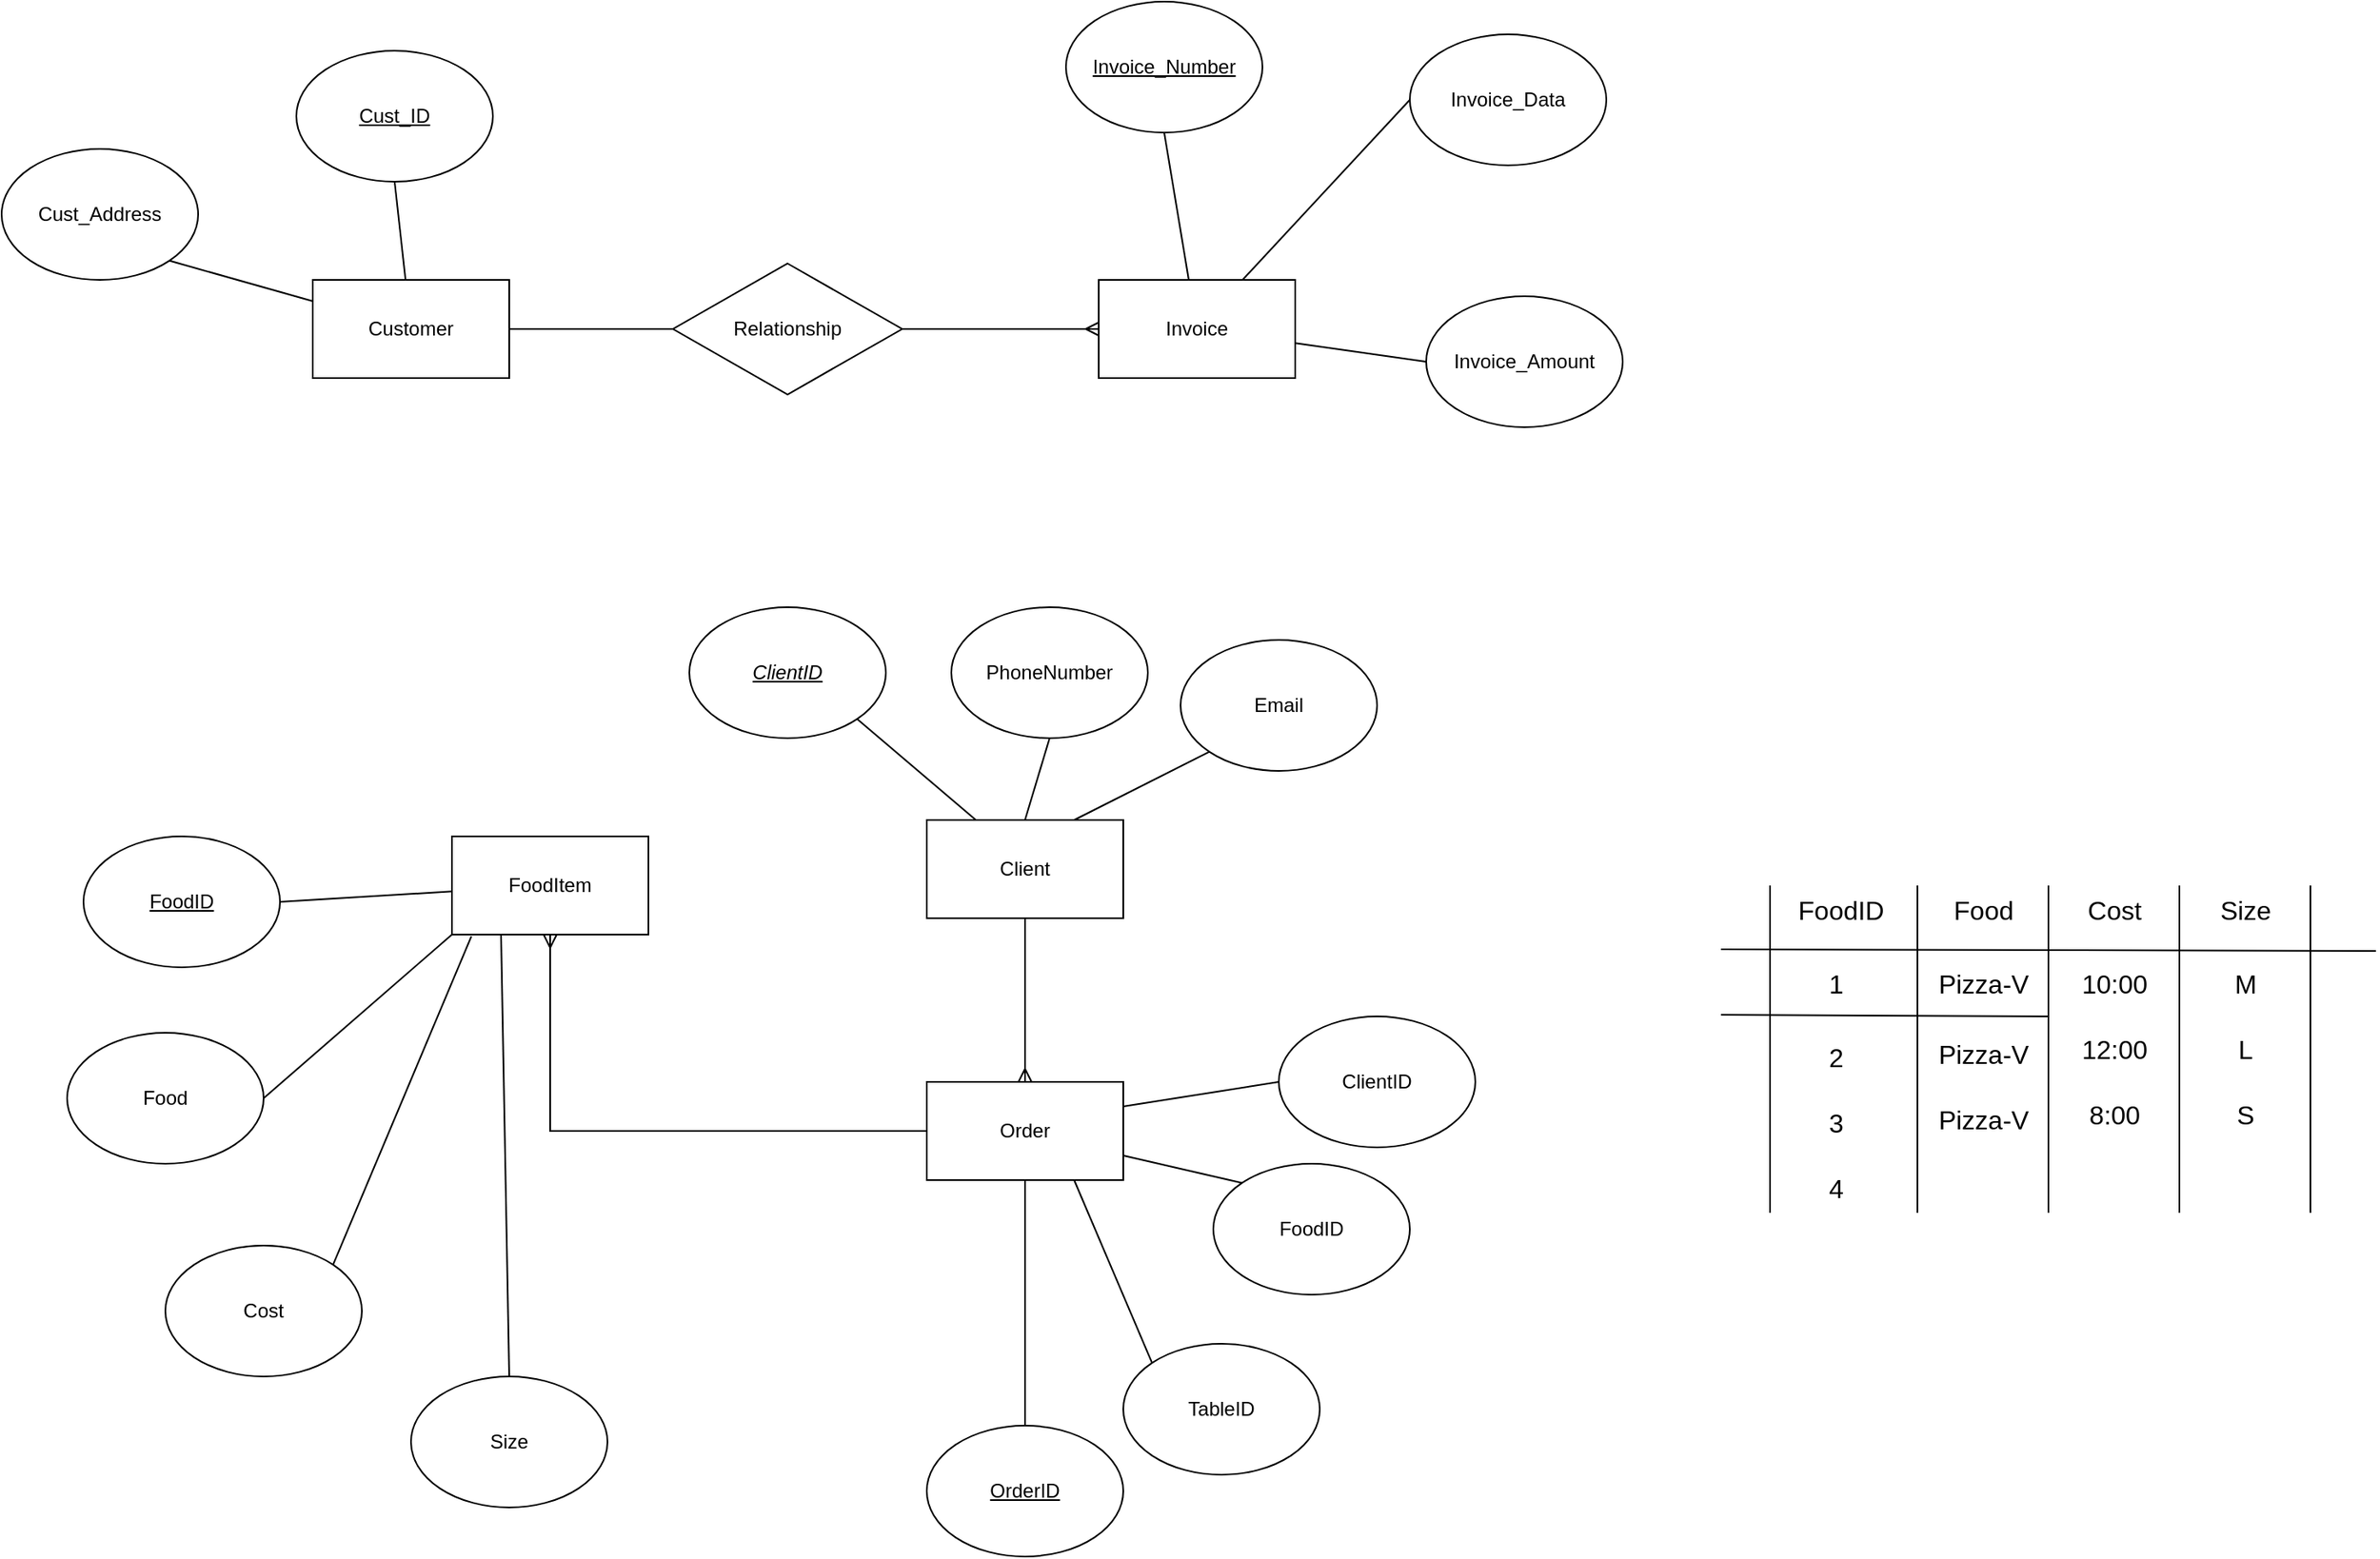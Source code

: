 <mxfile version="20.3.0" type="device"><diagram id="gURWolKl5DLN6t2DU7p8" name="Page-1"><mxGraphModel dx="1612" dy="1125" grid="1" gridSize="10" guides="1" tooltips="1" connect="1" arrows="1" fold="1" page="1" pageScale="1" pageWidth="850" pageHeight="1100" math="0" shadow="0"><root><mxCell id="0"/><mxCell id="1" parent="0"/><mxCell id="dkbzzmAqhhmfTDG9BlZr-8" style="edgeStyle=none;rounded=0;orthogonalLoop=1;jettySize=auto;html=1;exitX=1;exitY=0.5;exitDx=0;exitDy=0;entryX=0;entryY=0.5;entryDx=0;entryDy=0;endArrow=none;endFill=0;" edge="1" parent="1" source="dkbzzmAqhhmfTDG9BlZr-1" target="dkbzzmAqhhmfTDG9BlZr-7"><mxGeometry relative="1" as="geometry"/></mxCell><mxCell id="dkbzzmAqhhmfTDG9BlZr-1" value="Customer" style="rounded=0;whiteSpace=wrap;html=1;" vertex="1" parent="1"><mxGeometry x="220" y="230" width="120" height="60" as="geometry"/></mxCell><mxCell id="dkbzzmAqhhmfTDG9BlZr-6" style="rounded=0;orthogonalLoop=1;jettySize=auto;html=1;exitX=0.5;exitY=1;exitDx=0;exitDy=0;endArrow=none;endFill=0;" edge="1" parent="1" source="dkbzzmAqhhmfTDG9BlZr-2" target="dkbzzmAqhhmfTDG9BlZr-1"><mxGeometry relative="1" as="geometry"/></mxCell><mxCell id="dkbzzmAqhhmfTDG9BlZr-2" value="Cust_ID" style="ellipse;whiteSpace=wrap;html=1;fontStyle=4" vertex="1" parent="1"><mxGeometry x="210" y="90" width="120" height="80" as="geometry"/></mxCell><mxCell id="dkbzzmAqhhmfTDG9BlZr-5" style="rounded=0;orthogonalLoop=1;jettySize=auto;html=1;exitX=1;exitY=1;exitDx=0;exitDy=0;endArrow=none;endFill=0;" edge="1" parent="1" source="dkbzzmAqhhmfTDG9BlZr-3" target="dkbzzmAqhhmfTDG9BlZr-1"><mxGeometry relative="1" as="geometry"/></mxCell><mxCell id="dkbzzmAqhhmfTDG9BlZr-3" value="Cust_Address" style="ellipse;whiteSpace=wrap;html=1;" vertex="1" parent="1"><mxGeometry x="30" y="150" width="120" height="80" as="geometry"/></mxCell><mxCell id="dkbzzmAqhhmfTDG9BlZr-11" style="edgeStyle=none;rounded=0;orthogonalLoop=1;jettySize=auto;html=1;exitX=1;exitY=0.5;exitDx=0;exitDy=0;entryX=0;entryY=0.5;entryDx=0;entryDy=0;endArrow=ERmany;endFill=0;" edge="1" parent="1" source="dkbzzmAqhhmfTDG9BlZr-7" target="dkbzzmAqhhmfTDG9BlZr-10"><mxGeometry relative="1" as="geometry"/></mxCell><mxCell id="dkbzzmAqhhmfTDG9BlZr-7" value="Relationship" style="rhombus;whiteSpace=wrap;html=1;" vertex="1" parent="1"><mxGeometry x="440" y="220" width="140" height="80" as="geometry"/></mxCell><mxCell id="dkbzzmAqhhmfTDG9BlZr-10" value="Invoice" style="rounded=0;whiteSpace=wrap;html=1;" vertex="1" parent="1"><mxGeometry x="700" y="230" width="120" height="60" as="geometry"/></mxCell><mxCell id="dkbzzmAqhhmfTDG9BlZr-17" style="edgeStyle=none;rounded=0;orthogonalLoop=1;jettySize=auto;html=1;exitX=0.5;exitY=1;exitDx=0;exitDy=0;endArrow=none;endFill=0;" edge="1" parent="1" source="dkbzzmAqhhmfTDG9BlZr-12" target="dkbzzmAqhhmfTDG9BlZr-10"><mxGeometry relative="1" as="geometry"/></mxCell><mxCell id="dkbzzmAqhhmfTDG9BlZr-12" value="Invoice_Number" style="ellipse;whiteSpace=wrap;html=1;fontStyle=4" vertex="1" parent="1"><mxGeometry x="680" y="60" width="120" height="80" as="geometry"/></mxCell><mxCell id="dkbzzmAqhhmfTDG9BlZr-16" style="edgeStyle=none;rounded=0;orthogonalLoop=1;jettySize=auto;html=1;exitX=0;exitY=0.5;exitDx=0;exitDy=0;endArrow=none;endFill=0;" edge="1" parent="1" source="dkbzzmAqhhmfTDG9BlZr-13" target="dkbzzmAqhhmfTDG9BlZr-10"><mxGeometry relative="1" as="geometry"/></mxCell><mxCell id="dkbzzmAqhhmfTDG9BlZr-13" value="Invoice_Data" style="ellipse;whiteSpace=wrap;html=1;fontStyle=0" vertex="1" parent="1"><mxGeometry x="890" y="80" width="120" height="80" as="geometry"/></mxCell><mxCell id="dkbzzmAqhhmfTDG9BlZr-15" style="edgeStyle=none;rounded=0;orthogonalLoop=1;jettySize=auto;html=1;exitX=0;exitY=0.5;exitDx=0;exitDy=0;endArrow=none;endFill=0;" edge="1" parent="1" source="dkbzzmAqhhmfTDG9BlZr-14" target="dkbzzmAqhhmfTDG9BlZr-10"><mxGeometry relative="1" as="geometry"/></mxCell><mxCell id="dkbzzmAqhhmfTDG9BlZr-14" value="Invoice_Amount" style="ellipse;whiteSpace=wrap;html=1;fontStyle=0" vertex="1" parent="1"><mxGeometry x="900" y="240" width="120" height="80" as="geometry"/></mxCell><mxCell id="dkbzzmAqhhmfTDG9BlZr-20" style="edgeStyle=none;rounded=0;orthogonalLoop=1;jettySize=auto;html=1;exitX=0.5;exitY=1;exitDx=0;exitDy=0;entryX=0.5;entryY=0;entryDx=0;entryDy=0;endArrow=ERmany;endFill=0;" edge="1" parent="1" source="dkbzzmAqhhmfTDG9BlZr-18" target="dkbzzmAqhhmfTDG9BlZr-19"><mxGeometry relative="1" as="geometry"/></mxCell><mxCell id="dkbzzmAqhhmfTDG9BlZr-18" value="Client" style="rounded=0;whiteSpace=wrap;html=1;" vertex="1" parent="1"><mxGeometry x="595" y="560" width="120" height="60" as="geometry"/></mxCell><mxCell id="dkbzzmAqhhmfTDG9BlZr-22" style="edgeStyle=orthogonalEdgeStyle;rounded=0;orthogonalLoop=1;jettySize=auto;html=1;exitX=0;exitY=0.5;exitDx=0;exitDy=0;entryX=0.5;entryY=1;entryDx=0;entryDy=0;endArrow=ERmany;endFill=0;" edge="1" parent="1" source="dkbzzmAqhhmfTDG9BlZr-19" target="dkbzzmAqhhmfTDG9BlZr-21"><mxGeometry relative="1" as="geometry"/></mxCell><mxCell id="dkbzzmAqhhmfTDG9BlZr-19" value="Order" style="rounded=0;whiteSpace=wrap;html=1;" vertex="1" parent="1"><mxGeometry x="595" y="720" width="120" height="60" as="geometry"/></mxCell><mxCell id="dkbzzmAqhhmfTDG9BlZr-21" value="FoodItem" style="rounded=0;whiteSpace=wrap;html=1;" vertex="1" parent="1"><mxGeometry x="305" y="570" width="120" height="60" as="geometry"/></mxCell><mxCell id="dkbzzmAqhhmfTDG9BlZr-27" style="rounded=0;orthogonalLoop=1;jettySize=auto;html=1;exitX=1;exitY=0.5;exitDx=0;exitDy=0;endArrow=none;endFill=0;" edge="1" parent="1" source="dkbzzmAqhhmfTDG9BlZr-23" target="dkbzzmAqhhmfTDG9BlZr-21"><mxGeometry relative="1" as="geometry"/></mxCell><mxCell id="dkbzzmAqhhmfTDG9BlZr-23" value="FoodID" style="ellipse;whiteSpace=wrap;html=1;fontStyle=4" vertex="1" parent="1"><mxGeometry x="80" y="570" width="120" height="80" as="geometry"/></mxCell><mxCell id="dkbzzmAqhhmfTDG9BlZr-28" style="rounded=0;orthogonalLoop=1;jettySize=auto;html=1;exitX=1;exitY=0.5;exitDx=0;exitDy=0;endArrow=none;endFill=0;entryX=0;entryY=1;entryDx=0;entryDy=0;" edge="1" parent="1" source="dkbzzmAqhhmfTDG9BlZr-24" target="dkbzzmAqhhmfTDG9BlZr-21"><mxGeometry relative="1" as="geometry"/></mxCell><mxCell id="dkbzzmAqhhmfTDG9BlZr-24" value="Food" style="ellipse;whiteSpace=wrap;html=1;" vertex="1" parent="1"><mxGeometry x="70" y="690" width="120" height="80" as="geometry"/></mxCell><mxCell id="dkbzzmAqhhmfTDG9BlZr-29" style="edgeStyle=none;rounded=0;orthogonalLoop=1;jettySize=auto;html=1;exitX=1;exitY=0;exitDx=0;exitDy=0;endArrow=none;endFill=0;entryX=0.099;entryY=1.017;entryDx=0;entryDy=0;entryPerimeter=0;" edge="1" parent="1" source="dkbzzmAqhhmfTDG9BlZr-25" target="dkbzzmAqhhmfTDG9BlZr-21"><mxGeometry relative="1" as="geometry"/></mxCell><mxCell id="dkbzzmAqhhmfTDG9BlZr-25" value="Cost" style="ellipse;whiteSpace=wrap;html=1;" vertex="1" parent="1"><mxGeometry x="130" y="820" width="120" height="80" as="geometry"/></mxCell><mxCell id="dkbzzmAqhhmfTDG9BlZr-30" style="edgeStyle=none;rounded=0;orthogonalLoop=1;jettySize=auto;html=1;exitX=0.5;exitY=0;exitDx=0;exitDy=0;endArrow=none;endFill=0;entryX=0.25;entryY=1;entryDx=0;entryDy=0;" edge="1" parent="1" source="dkbzzmAqhhmfTDG9BlZr-26" target="dkbzzmAqhhmfTDG9BlZr-21"><mxGeometry relative="1" as="geometry"/></mxCell><mxCell id="dkbzzmAqhhmfTDG9BlZr-26" value="Size" style="ellipse;whiteSpace=wrap;html=1;" vertex="1" parent="1"><mxGeometry x="280" y="900" width="120" height="80" as="geometry"/></mxCell><mxCell id="dkbzzmAqhhmfTDG9BlZr-41" style="edgeStyle=none;rounded=0;orthogonalLoop=1;jettySize=auto;html=1;exitX=0;exitY=0;exitDx=0;exitDy=0;entryX=0.75;entryY=1;entryDx=0;entryDy=0;endArrow=none;endFill=0;" edge="1" parent="1" source="dkbzzmAqhhmfTDG9BlZr-31" target="dkbzzmAqhhmfTDG9BlZr-19"><mxGeometry relative="1" as="geometry"/></mxCell><mxCell id="dkbzzmAqhhmfTDG9BlZr-31" value="TableID" style="ellipse;whiteSpace=wrap;html=1;" vertex="1" parent="1"><mxGeometry x="715" y="880" width="120" height="80" as="geometry"/></mxCell><mxCell id="dkbzzmAqhhmfTDG9BlZr-42" style="edgeStyle=none;rounded=0;orthogonalLoop=1;jettySize=auto;html=1;exitX=0;exitY=0;exitDx=0;exitDy=0;entryX=1;entryY=0.75;entryDx=0;entryDy=0;endArrow=none;endFill=0;" edge="1" parent="1" source="dkbzzmAqhhmfTDG9BlZr-32" target="dkbzzmAqhhmfTDG9BlZr-19"><mxGeometry relative="1" as="geometry"/></mxCell><mxCell id="dkbzzmAqhhmfTDG9BlZr-32" value="FoodID" style="ellipse;whiteSpace=wrap;html=1;" vertex="1" parent="1"><mxGeometry x="770" y="770" width="120" height="80" as="geometry"/></mxCell><mxCell id="dkbzzmAqhhmfTDG9BlZr-43" style="edgeStyle=none;rounded=0;orthogonalLoop=1;jettySize=auto;html=1;exitX=0;exitY=0.5;exitDx=0;exitDy=0;entryX=1;entryY=0.25;entryDx=0;entryDy=0;endArrow=none;endFill=0;" edge="1" parent="1" source="dkbzzmAqhhmfTDG9BlZr-33" target="dkbzzmAqhhmfTDG9BlZr-19"><mxGeometry relative="1" as="geometry"/></mxCell><mxCell id="dkbzzmAqhhmfTDG9BlZr-33" value="ClientID" style="ellipse;whiteSpace=wrap;html=1;fontStyle=0" vertex="1" parent="1"><mxGeometry x="810" y="680" width="120" height="80" as="geometry"/></mxCell><mxCell id="dkbzzmAqhhmfTDG9BlZr-37" style="edgeStyle=none;rounded=0;orthogonalLoop=1;jettySize=auto;html=1;exitX=1;exitY=1;exitDx=0;exitDy=0;entryX=0.25;entryY=0;entryDx=0;entryDy=0;endArrow=none;endFill=0;" edge="1" parent="1" source="dkbzzmAqhhmfTDG9BlZr-34" target="dkbzzmAqhhmfTDG9BlZr-18"><mxGeometry relative="1" as="geometry"/></mxCell><mxCell id="dkbzzmAqhhmfTDG9BlZr-34" value="ClientID" style="ellipse;whiteSpace=wrap;html=1;fontStyle=6" vertex="1" parent="1"><mxGeometry x="450" y="430" width="120" height="80" as="geometry"/></mxCell><mxCell id="dkbzzmAqhhmfTDG9BlZr-36" style="edgeStyle=none;rounded=0;orthogonalLoop=1;jettySize=auto;html=1;exitX=0.5;exitY=1;exitDx=0;exitDy=0;entryX=0.5;entryY=0;entryDx=0;entryDy=0;endArrow=none;endFill=0;" edge="1" parent="1" source="dkbzzmAqhhmfTDG9BlZr-35" target="dkbzzmAqhhmfTDG9BlZr-18"><mxGeometry relative="1" as="geometry"/></mxCell><mxCell id="dkbzzmAqhhmfTDG9BlZr-35" value="PhoneNumber" style="ellipse;whiteSpace=wrap;html=1;fontStyle=0" vertex="1" parent="1"><mxGeometry x="610" y="430" width="120" height="80" as="geometry"/></mxCell><mxCell id="dkbzzmAqhhmfTDG9BlZr-39" style="edgeStyle=none;rounded=0;orthogonalLoop=1;jettySize=auto;html=1;exitX=0;exitY=1;exitDx=0;exitDy=0;entryX=0.75;entryY=0;entryDx=0;entryDy=0;endArrow=none;endFill=0;" edge="1" parent="1" source="dkbzzmAqhhmfTDG9BlZr-38" target="dkbzzmAqhhmfTDG9BlZr-18"><mxGeometry relative="1" as="geometry"/></mxCell><mxCell id="dkbzzmAqhhmfTDG9BlZr-38" value="Email" style="ellipse;whiteSpace=wrap;html=1;fontStyle=0" vertex="1" parent="1"><mxGeometry x="750" y="450" width="120" height="80" as="geometry"/></mxCell><mxCell id="dkbzzmAqhhmfTDG9BlZr-46" style="edgeStyle=none;rounded=0;orthogonalLoop=1;jettySize=auto;html=1;exitX=0.5;exitY=0;exitDx=0;exitDy=0;entryX=0.5;entryY=1;entryDx=0;entryDy=0;endArrow=none;endFill=0;" edge="1" parent="1" source="dkbzzmAqhhmfTDG9BlZr-45" target="dkbzzmAqhhmfTDG9BlZr-19"><mxGeometry relative="1" as="geometry"/></mxCell><mxCell id="dkbzzmAqhhmfTDG9BlZr-45" value="OrderID" style="ellipse;whiteSpace=wrap;html=1;fontStyle=4" vertex="1" parent="1"><mxGeometry x="595" y="930" width="120" height="80" as="geometry"/></mxCell><mxCell id="dkbzzmAqhhmfTDG9BlZr-47" value="" style="endArrow=none;html=1;rounded=0;" edge="1" parent="1"><mxGeometry width="50" height="50" relative="1" as="geometry"><mxPoint x="1080" y="639" as="sourcePoint"/><mxPoint x="1480" y="640" as="targetPoint"/></mxGeometry></mxCell><mxCell id="dkbzzmAqhhmfTDG9BlZr-48" value="" style="endArrow=none;html=1;rounded=0;" edge="1" parent="1"><mxGeometry width="50" height="50" relative="1" as="geometry"><mxPoint x="1200" y="800" as="sourcePoint"/><mxPoint x="1200" y="600" as="targetPoint"/></mxGeometry></mxCell><mxCell id="dkbzzmAqhhmfTDG9BlZr-49" value="" style="endArrow=none;html=1;rounded=0;" edge="1" parent="1"><mxGeometry width="50" height="50" relative="1" as="geometry"><mxPoint x="1080" y="679" as="sourcePoint"/><mxPoint x="1280" y="680" as="targetPoint"/></mxGeometry></mxCell><mxCell id="dkbzzmAqhhmfTDG9BlZr-50" value="" style="endArrow=none;html=1;rounded=0;" edge="1" parent="1"><mxGeometry width="50" height="50" relative="1" as="geometry"><mxPoint x="1280" y="800" as="sourcePoint"/><mxPoint x="1280" y="600" as="targetPoint"/></mxGeometry></mxCell><mxCell id="dkbzzmAqhhmfTDG9BlZr-51" value="" style="endArrow=none;html=1;rounded=0;" edge="1" parent="1"><mxGeometry width="50" height="50" relative="1" as="geometry"><mxPoint x="1360" y="800" as="sourcePoint"/><mxPoint x="1360" y="600" as="targetPoint"/></mxGeometry></mxCell><mxCell id="dkbzzmAqhhmfTDG9BlZr-52" value="" style="endArrow=none;html=1;rounded=0;" edge="1" parent="1"><mxGeometry width="50" height="50" relative="1" as="geometry"><mxPoint x="1440" y="800" as="sourcePoint"/><mxPoint x="1440" y="600" as="targetPoint"/></mxGeometry></mxCell><mxCell id="dkbzzmAqhhmfTDG9BlZr-53" value="FoodID" style="text;html=1;align=center;verticalAlign=middle;resizable=0;points=[];autosize=1;strokeColor=none;fillColor=none;horizontal=1;fontSize=16;" vertex="1" parent="1"><mxGeometry x="1113" y="600" width="80" height="30" as="geometry"/></mxCell><mxCell id="dkbzzmAqhhmfTDG9BlZr-54" value="Food" style="text;html=1;align=center;verticalAlign=middle;resizable=0;points=[];autosize=1;strokeColor=none;fillColor=none;horizontal=1;fontSize=16;" vertex="1" parent="1"><mxGeometry x="1210" y="600" width="60" height="30" as="geometry"/></mxCell><mxCell id="dkbzzmAqhhmfTDG9BlZr-55" value="Cost" style="text;html=1;align=center;verticalAlign=middle;resizable=0;points=[];autosize=1;strokeColor=none;fillColor=none;horizontal=1;fontSize=16;" vertex="1" parent="1"><mxGeometry x="1290" y="600" width="60" height="30" as="geometry"/></mxCell><mxCell id="dkbzzmAqhhmfTDG9BlZr-56" value="Size" style="text;html=1;align=center;verticalAlign=middle;resizable=0;points=[];autosize=1;strokeColor=none;fillColor=none;horizontal=1;fontSize=16;" vertex="1" parent="1"><mxGeometry x="1375" y="600" width="50" height="30" as="geometry"/></mxCell><mxCell id="dkbzzmAqhhmfTDG9BlZr-57" value="1" style="text;html=1;align=center;verticalAlign=middle;resizable=0;points=[];autosize=1;strokeColor=none;fillColor=none;horizontal=1;fontSize=16;" vertex="1" parent="1"><mxGeometry x="1135" y="645" width="30" height="30" as="geometry"/></mxCell><mxCell id="dkbzzmAqhhmfTDG9BlZr-58" value="2" style="text;html=1;align=center;verticalAlign=middle;resizable=0;points=[];autosize=1;strokeColor=none;fillColor=none;horizontal=1;fontSize=16;" vertex="1" parent="1"><mxGeometry x="1135" y="690" width="30" height="30" as="geometry"/></mxCell><mxCell id="dkbzzmAqhhmfTDG9BlZr-59" value="3" style="text;html=1;align=center;verticalAlign=middle;resizable=0;points=[];autosize=1;strokeColor=none;fillColor=none;horizontal=1;fontSize=16;" vertex="1" parent="1"><mxGeometry x="1135" y="730" width="30" height="30" as="geometry"/></mxCell><mxCell id="dkbzzmAqhhmfTDG9BlZr-60" value="4" style="text;html=1;align=center;verticalAlign=middle;resizable=0;points=[];autosize=1;strokeColor=none;fillColor=none;horizontal=1;fontSize=16;" vertex="1" parent="1"><mxGeometry x="1135" y="770" width="30" height="30" as="geometry"/></mxCell><mxCell id="dkbzzmAqhhmfTDG9BlZr-61" value="Pizza-V" style="text;html=1;align=center;verticalAlign=middle;resizable=0;points=[];autosize=1;strokeColor=none;fillColor=none;horizontal=1;fontSize=16;" vertex="1" parent="1"><mxGeometry x="1200" y="645" width="80" height="30" as="geometry"/></mxCell><mxCell id="dkbzzmAqhhmfTDG9BlZr-62" value="Pizza-V" style="text;html=1;align=center;verticalAlign=middle;resizable=0;points=[];autosize=1;strokeColor=none;fillColor=none;horizontal=1;fontSize=16;" vertex="1" parent="1"><mxGeometry x="1200" y="688" width="80" height="30" as="geometry"/></mxCell><mxCell id="dkbzzmAqhhmfTDG9BlZr-63" value="Pizza-V" style="text;html=1;align=center;verticalAlign=middle;resizable=0;points=[];autosize=1;strokeColor=none;fillColor=none;horizontal=1;fontSize=16;" vertex="1" parent="1"><mxGeometry x="1200" y="728" width="80" height="30" as="geometry"/></mxCell><mxCell id="dkbzzmAqhhmfTDG9BlZr-64" value="10:00" style="text;html=1;align=center;verticalAlign=middle;resizable=0;points=[];autosize=1;strokeColor=none;fillColor=none;horizontal=1;fontSize=16;" vertex="1" parent="1"><mxGeometry x="1290" y="645" width="60" height="30" as="geometry"/></mxCell><mxCell id="dkbzzmAqhhmfTDG9BlZr-65" value="12:00" style="text;html=1;align=center;verticalAlign=middle;resizable=0;points=[];autosize=1;strokeColor=none;fillColor=none;horizontal=1;fontSize=16;" vertex="1" parent="1"><mxGeometry x="1290" y="685" width="60" height="30" as="geometry"/></mxCell><mxCell id="dkbzzmAqhhmfTDG9BlZr-66" value="8:00" style="text;html=1;align=center;verticalAlign=middle;resizable=0;points=[];autosize=1;strokeColor=none;fillColor=none;horizontal=1;fontSize=16;" vertex="1" parent="1"><mxGeometry x="1295" y="725" width="50" height="30" as="geometry"/></mxCell><mxCell id="dkbzzmAqhhmfTDG9BlZr-67" value="M" style="text;html=1;align=center;verticalAlign=middle;resizable=0;points=[];autosize=1;strokeColor=none;fillColor=none;horizontal=1;fontSize=16;" vertex="1" parent="1"><mxGeometry x="1380" y="645" width="40" height="30" as="geometry"/></mxCell><mxCell id="dkbzzmAqhhmfTDG9BlZr-68" value="L" style="text;html=1;align=center;verticalAlign=middle;resizable=0;points=[];autosize=1;strokeColor=none;fillColor=none;horizontal=1;fontSize=16;" vertex="1" parent="1"><mxGeometry x="1385" y="685" width="30" height="30" as="geometry"/></mxCell><mxCell id="dkbzzmAqhhmfTDG9BlZr-69" value="S" style="text;html=1;align=center;verticalAlign=middle;resizable=0;points=[];autosize=1;strokeColor=none;fillColor=none;horizontal=1;fontSize=16;" vertex="1" parent="1"><mxGeometry x="1385" y="725" width="30" height="30" as="geometry"/></mxCell><mxCell id="dkbzzmAqhhmfTDG9BlZr-70" value="" style="endArrow=none;html=1;rounded=0;" edge="1" parent="1"><mxGeometry width="50" height="50" relative="1" as="geometry"><mxPoint x="1110" y="800" as="sourcePoint"/><mxPoint x="1110" y="600" as="targetPoint"/></mxGeometry></mxCell></root></mxGraphModel></diagram></mxfile>